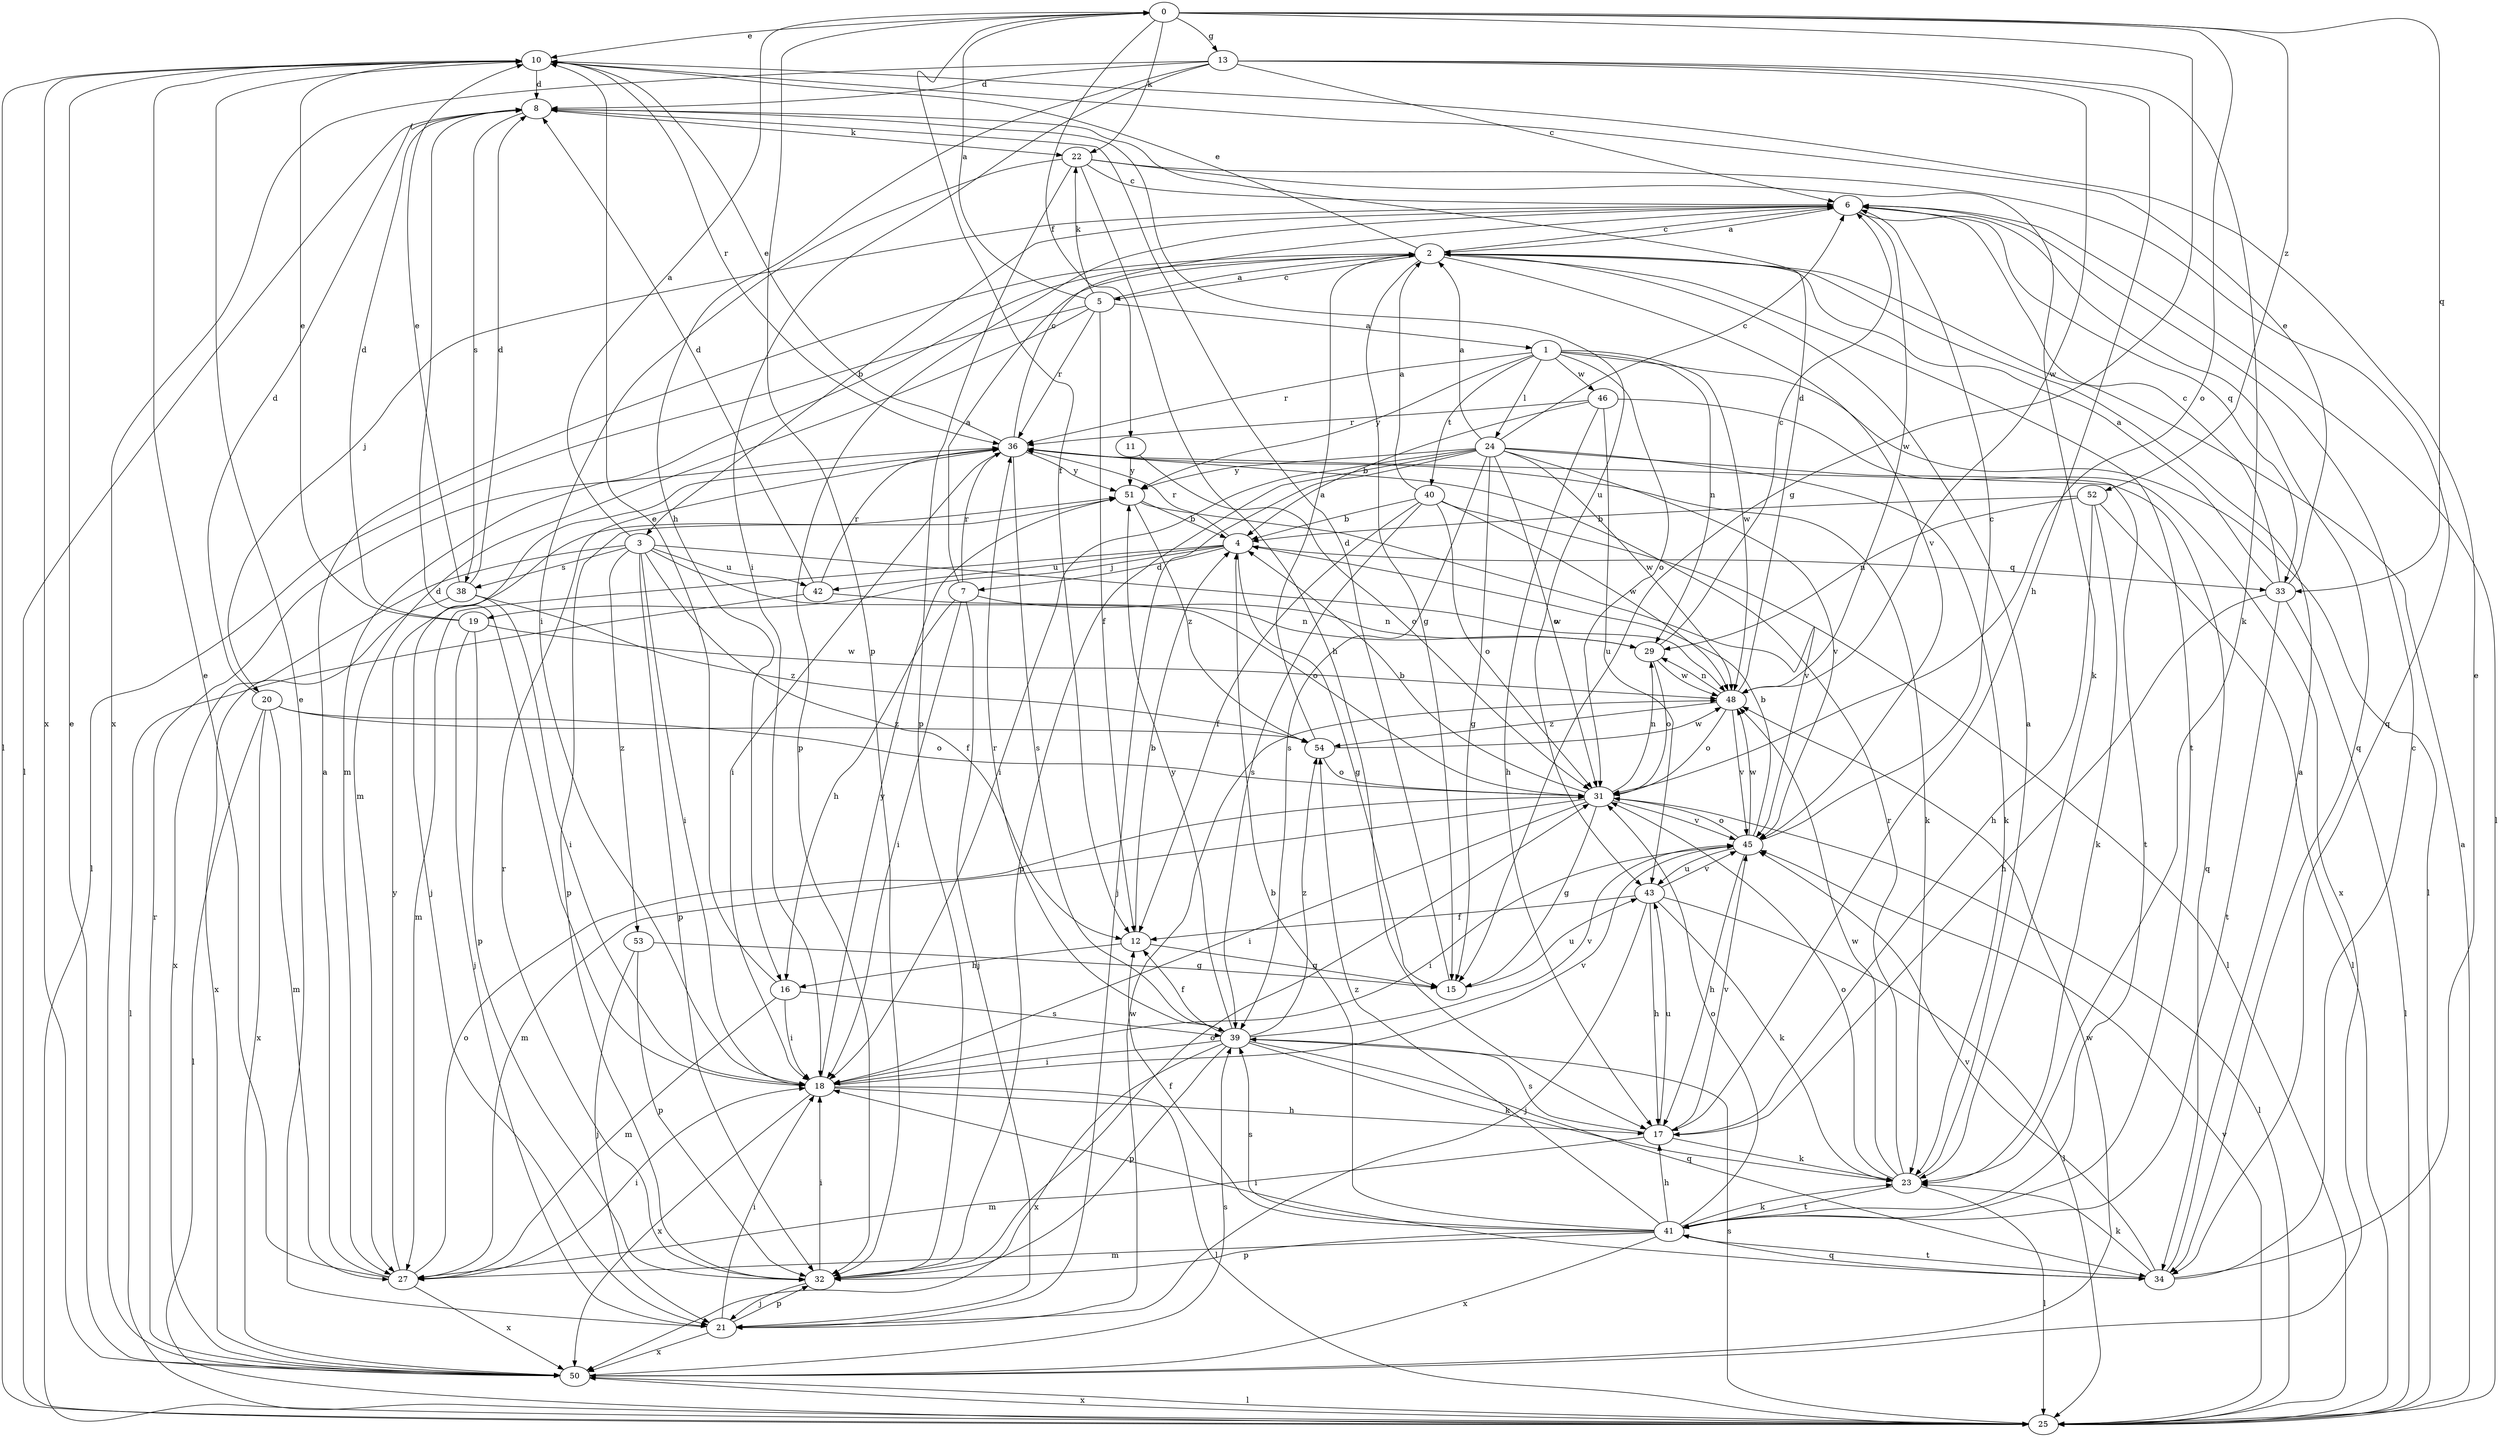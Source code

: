 strict digraph  {
0;
1;
2;
3;
4;
5;
6;
7;
8;
10;
11;
12;
13;
15;
16;
17;
18;
19;
20;
21;
22;
23;
24;
25;
27;
29;
31;
32;
33;
34;
36;
38;
39;
40;
41;
42;
43;
45;
46;
48;
50;
51;
52;
53;
54;
0 -> 10  [label=e];
0 -> 11  [label=f];
0 -> 12  [label=f];
0 -> 13  [label=g];
0 -> 15  [label=g];
0 -> 22  [label=k];
0 -> 31  [label=o];
0 -> 32  [label=p];
0 -> 33  [label=q];
0 -> 52  [label=z];
1 -> 24  [label=l];
1 -> 25  [label=l];
1 -> 29  [label=n];
1 -> 31  [label=o];
1 -> 36  [label=r];
1 -> 40  [label=t];
1 -> 46  [label=w];
1 -> 48  [label=w];
1 -> 51  [label=y];
2 -> 5  [label=c];
2 -> 6  [label=c];
2 -> 10  [label=e];
2 -> 15  [label=g];
2 -> 27  [label=m];
2 -> 41  [label=t];
2 -> 45  [label=v];
3 -> 0  [label=a];
3 -> 12  [label=f];
3 -> 18  [label=i];
3 -> 31  [label=o];
3 -> 32  [label=p];
3 -> 38  [label=s];
3 -> 42  [label=u];
3 -> 48  [label=w];
3 -> 50  [label=x];
3 -> 53  [label=z];
4 -> 7  [label=d];
4 -> 15  [label=g];
4 -> 19  [label=j];
4 -> 27  [label=m];
4 -> 33  [label=q];
4 -> 36  [label=r];
4 -> 42  [label=u];
5 -> 0  [label=a];
5 -> 1  [label=a];
5 -> 2  [label=a];
5 -> 12  [label=f];
5 -> 22  [label=k];
5 -> 25  [label=l];
5 -> 27  [label=m];
5 -> 36  [label=r];
6 -> 2  [label=a];
6 -> 3  [label=b];
6 -> 20  [label=j];
6 -> 25  [label=l];
6 -> 32  [label=p];
6 -> 33  [label=q];
6 -> 34  [label=q];
6 -> 48  [label=w];
7 -> 2  [label=a];
7 -> 16  [label=h];
7 -> 18  [label=i];
7 -> 21  [label=j];
7 -> 29  [label=n];
7 -> 36  [label=r];
8 -> 22  [label=k];
8 -> 25  [label=l];
8 -> 38  [label=s];
8 -> 43  [label=u];
10 -> 8  [label=d];
10 -> 25  [label=l];
10 -> 36  [label=r];
10 -> 50  [label=x];
11 -> 31  [label=o];
11 -> 51  [label=y];
12 -> 4  [label=b];
12 -> 15  [label=g];
12 -> 16  [label=h];
13 -> 6  [label=c];
13 -> 8  [label=d];
13 -> 16  [label=h];
13 -> 17  [label=h];
13 -> 18  [label=i];
13 -> 23  [label=k];
13 -> 48  [label=w];
13 -> 50  [label=x];
15 -> 8  [label=d];
15 -> 43  [label=u];
16 -> 10  [label=e];
16 -> 18  [label=i];
16 -> 27  [label=m];
16 -> 39  [label=s];
17 -> 23  [label=k];
17 -> 27  [label=m];
17 -> 39  [label=s];
17 -> 43  [label=u];
17 -> 45  [label=v];
18 -> 8  [label=d];
18 -> 17  [label=h];
18 -> 25  [label=l];
18 -> 45  [label=v];
18 -> 50  [label=x];
18 -> 51  [label=y];
19 -> 8  [label=d];
19 -> 10  [label=e];
19 -> 21  [label=j];
19 -> 32  [label=p];
19 -> 48  [label=w];
20 -> 8  [label=d];
20 -> 25  [label=l];
20 -> 27  [label=m];
20 -> 31  [label=o];
20 -> 50  [label=x];
20 -> 54  [label=z];
21 -> 10  [label=e];
21 -> 18  [label=i];
21 -> 32  [label=p];
21 -> 48  [label=w];
21 -> 50  [label=x];
22 -> 6  [label=c];
22 -> 17  [label=h];
22 -> 18  [label=i];
22 -> 23  [label=k];
22 -> 32  [label=p];
22 -> 34  [label=q];
23 -> 2  [label=a];
23 -> 25  [label=l];
23 -> 31  [label=o];
23 -> 36  [label=r];
23 -> 41  [label=t];
23 -> 48  [label=w];
24 -> 2  [label=a];
24 -> 6  [label=c];
24 -> 15  [label=g];
24 -> 18  [label=i];
24 -> 21  [label=j];
24 -> 23  [label=k];
24 -> 31  [label=o];
24 -> 32  [label=p];
24 -> 39  [label=s];
24 -> 41  [label=t];
24 -> 45  [label=v];
24 -> 48  [label=w];
24 -> 51  [label=y];
25 -> 2  [label=a];
25 -> 39  [label=s];
25 -> 45  [label=v];
25 -> 50  [label=x];
27 -> 2  [label=a];
27 -> 10  [label=e];
27 -> 18  [label=i];
27 -> 31  [label=o];
27 -> 50  [label=x];
27 -> 51  [label=y];
29 -> 6  [label=c];
29 -> 31  [label=o];
29 -> 48  [label=w];
31 -> 4  [label=b];
31 -> 15  [label=g];
31 -> 18  [label=i];
31 -> 25  [label=l];
31 -> 27  [label=m];
31 -> 29  [label=n];
31 -> 45  [label=v];
32 -> 18  [label=i];
32 -> 21  [label=j];
32 -> 31  [label=o];
32 -> 36  [label=r];
33 -> 2  [label=a];
33 -> 6  [label=c];
33 -> 10  [label=e];
33 -> 17  [label=h];
33 -> 25  [label=l];
33 -> 41  [label=t];
34 -> 2  [label=a];
34 -> 6  [label=c];
34 -> 10  [label=e];
34 -> 18  [label=i];
34 -> 23  [label=k];
34 -> 41  [label=t];
34 -> 45  [label=v];
36 -> 6  [label=c];
36 -> 10  [label=e];
36 -> 18  [label=i];
36 -> 21  [label=j];
36 -> 23  [label=k];
36 -> 34  [label=q];
36 -> 39  [label=s];
36 -> 51  [label=y];
38 -> 8  [label=d];
38 -> 10  [label=e];
38 -> 18  [label=i];
38 -> 50  [label=x];
38 -> 54  [label=z];
39 -> 12  [label=f];
39 -> 18  [label=i];
39 -> 23  [label=k];
39 -> 32  [label=p];
39 -> 34  [label=q];
39 -> 36  [label=r];
39 -> 45  [label=v];
39 -> 50  [label=x];
39 -> 51  [label=y];
39 -> 54  [label=z];
40 -> 2  [label=a];
40 -> 4  [label=b];
40 -> 12  [label=f];
40 -> 25  [label=l];
40 -> 31  [label=o];
40 -> 39  [label=s];
40 -> 48  [label=w];
41 -> 4  [label=b];
41 -> 12  [label=f];
41 -> 17  [label=h];
41 -> 23  [label=k];
41 -> 27  [label=m];
41 -> 31  [label=o];
41 -> 32  [label=p];
41 -> 34  [label=q];
41 -> 39  [label=s];
41 -> 50  [label=x];
41 -> 54  [label=z];
42 -> 8  [label=d];
42 -> 25  [label=l];
42 -> 29  [label=n];
42 -> 36  [label=r];
43 -> 12  [label=f];
43 -> 17  [label=h];
43 -> 21  [label=j];
43 -> 23  [label=k];
43 -> 25  [label=l];
43 -> 45  [label=v];
45 -> 4  [label=b];
45 -> 6  [label=c];
45 -> 17  [label=h];
45 -> 18  [label=i];
45 -> 31  [label=o];
45 -> 43  [label=u];
45 -> 48  [label=w];
46 -> 4  [label=b];
46 -> 17  [label=h];
46 -> 36  [label=r];
46 -> 43  [label=u];
46 -> 50  [label=x];
48 -> 8  [label=d];
48 -> 29  [label=n];
48 -> 31  [label=o];
48 -> 45  [label=v];
48 -> 54  [label=z];
50 -> 10  [label=e];
50 -> 25  [label=l];
50 -> 36  [label=r];
50 -> 39  [label=s];
50 -> 48  [label=w];
51 -> 4  [label=b];
51 -> 32  [label=p];
51 -> 45  [label=v];
51 -> 54  [label=z];
52 -> 4  [label=b];
52 -> 17  [label=h];
52 -> 23  [label=k];
52 -> 25  [label=l];
52 -> 29  [label=n];
53 -> 15  [label=g];
53 -> 21  [label=j];
53 -> 32  [label=p];
54 -> 2  [label=a];
54 -> 31  [label=o];
54 -> 48  [label=w];
}
